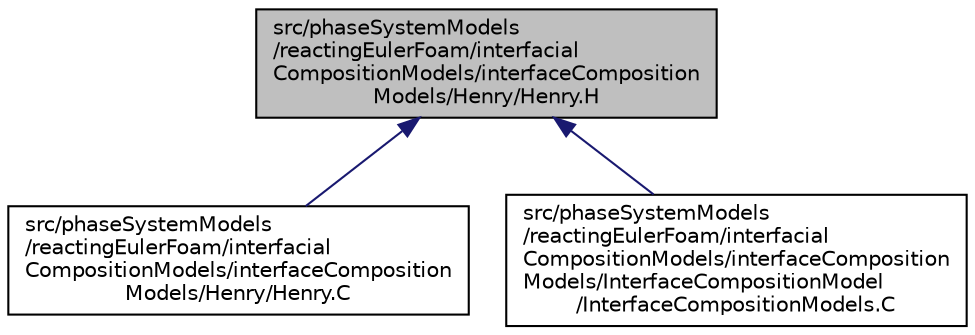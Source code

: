 digraph "src/phaseSystemModels/reactingEulerFoam/interfacialCompositionModels/interfaceCompositionModels/Henry/Henry.H"
{
  bgcolor="transparent";
  edge [fontname="Helvetica",fontsize="10",labelfontname="Helvetica",labelfontsize="10"];
  node [fontname="Helvetica",fontsize="10",shape=record];
  Node1 [label="src/phaseSystemModels\l/reactingEulerFoam/interfacial\lCompositionModels/interfaceComposition\lModels/Henry/Henry.H",height=0.2,width=0.4,color="black", fillcolor="grey75", style="filled" fontcolor="black"];
  Node1 -> Node2 [dir="back",color="midnightblue",fontsize="10",style="solid",fontname="Helvetica"];
  Node2 [label="src/phaseSystemModels\l/reactingEulerFoam/interfacial\lCompositionModels/interfaceComposition\lModels/Henry/Henry.C",height=0.2,width=0.4,color="black",URL="$Henry_8C.html"];
  Node1 -> Node3 [dir="back",color="midnightblue",fontsize="10",style="solid",fontname="Helvetica"];
  Node3 [label="src/phaseSystemModels\l/reactingEulerFoam/interfacial\lCompositionModels/interfaceComposition\lModels/InterfaceCompositionModel\l/InterfaceCompositionModels.C",height=0.2,width=0.4,color="black",URL="$src_2phaseSystemModels_2reactingEulerFoam_2interfacialCompositionModels_2interfaceCompositionMod402977e04ca94b4df3eba845120364e9.html"];
}
